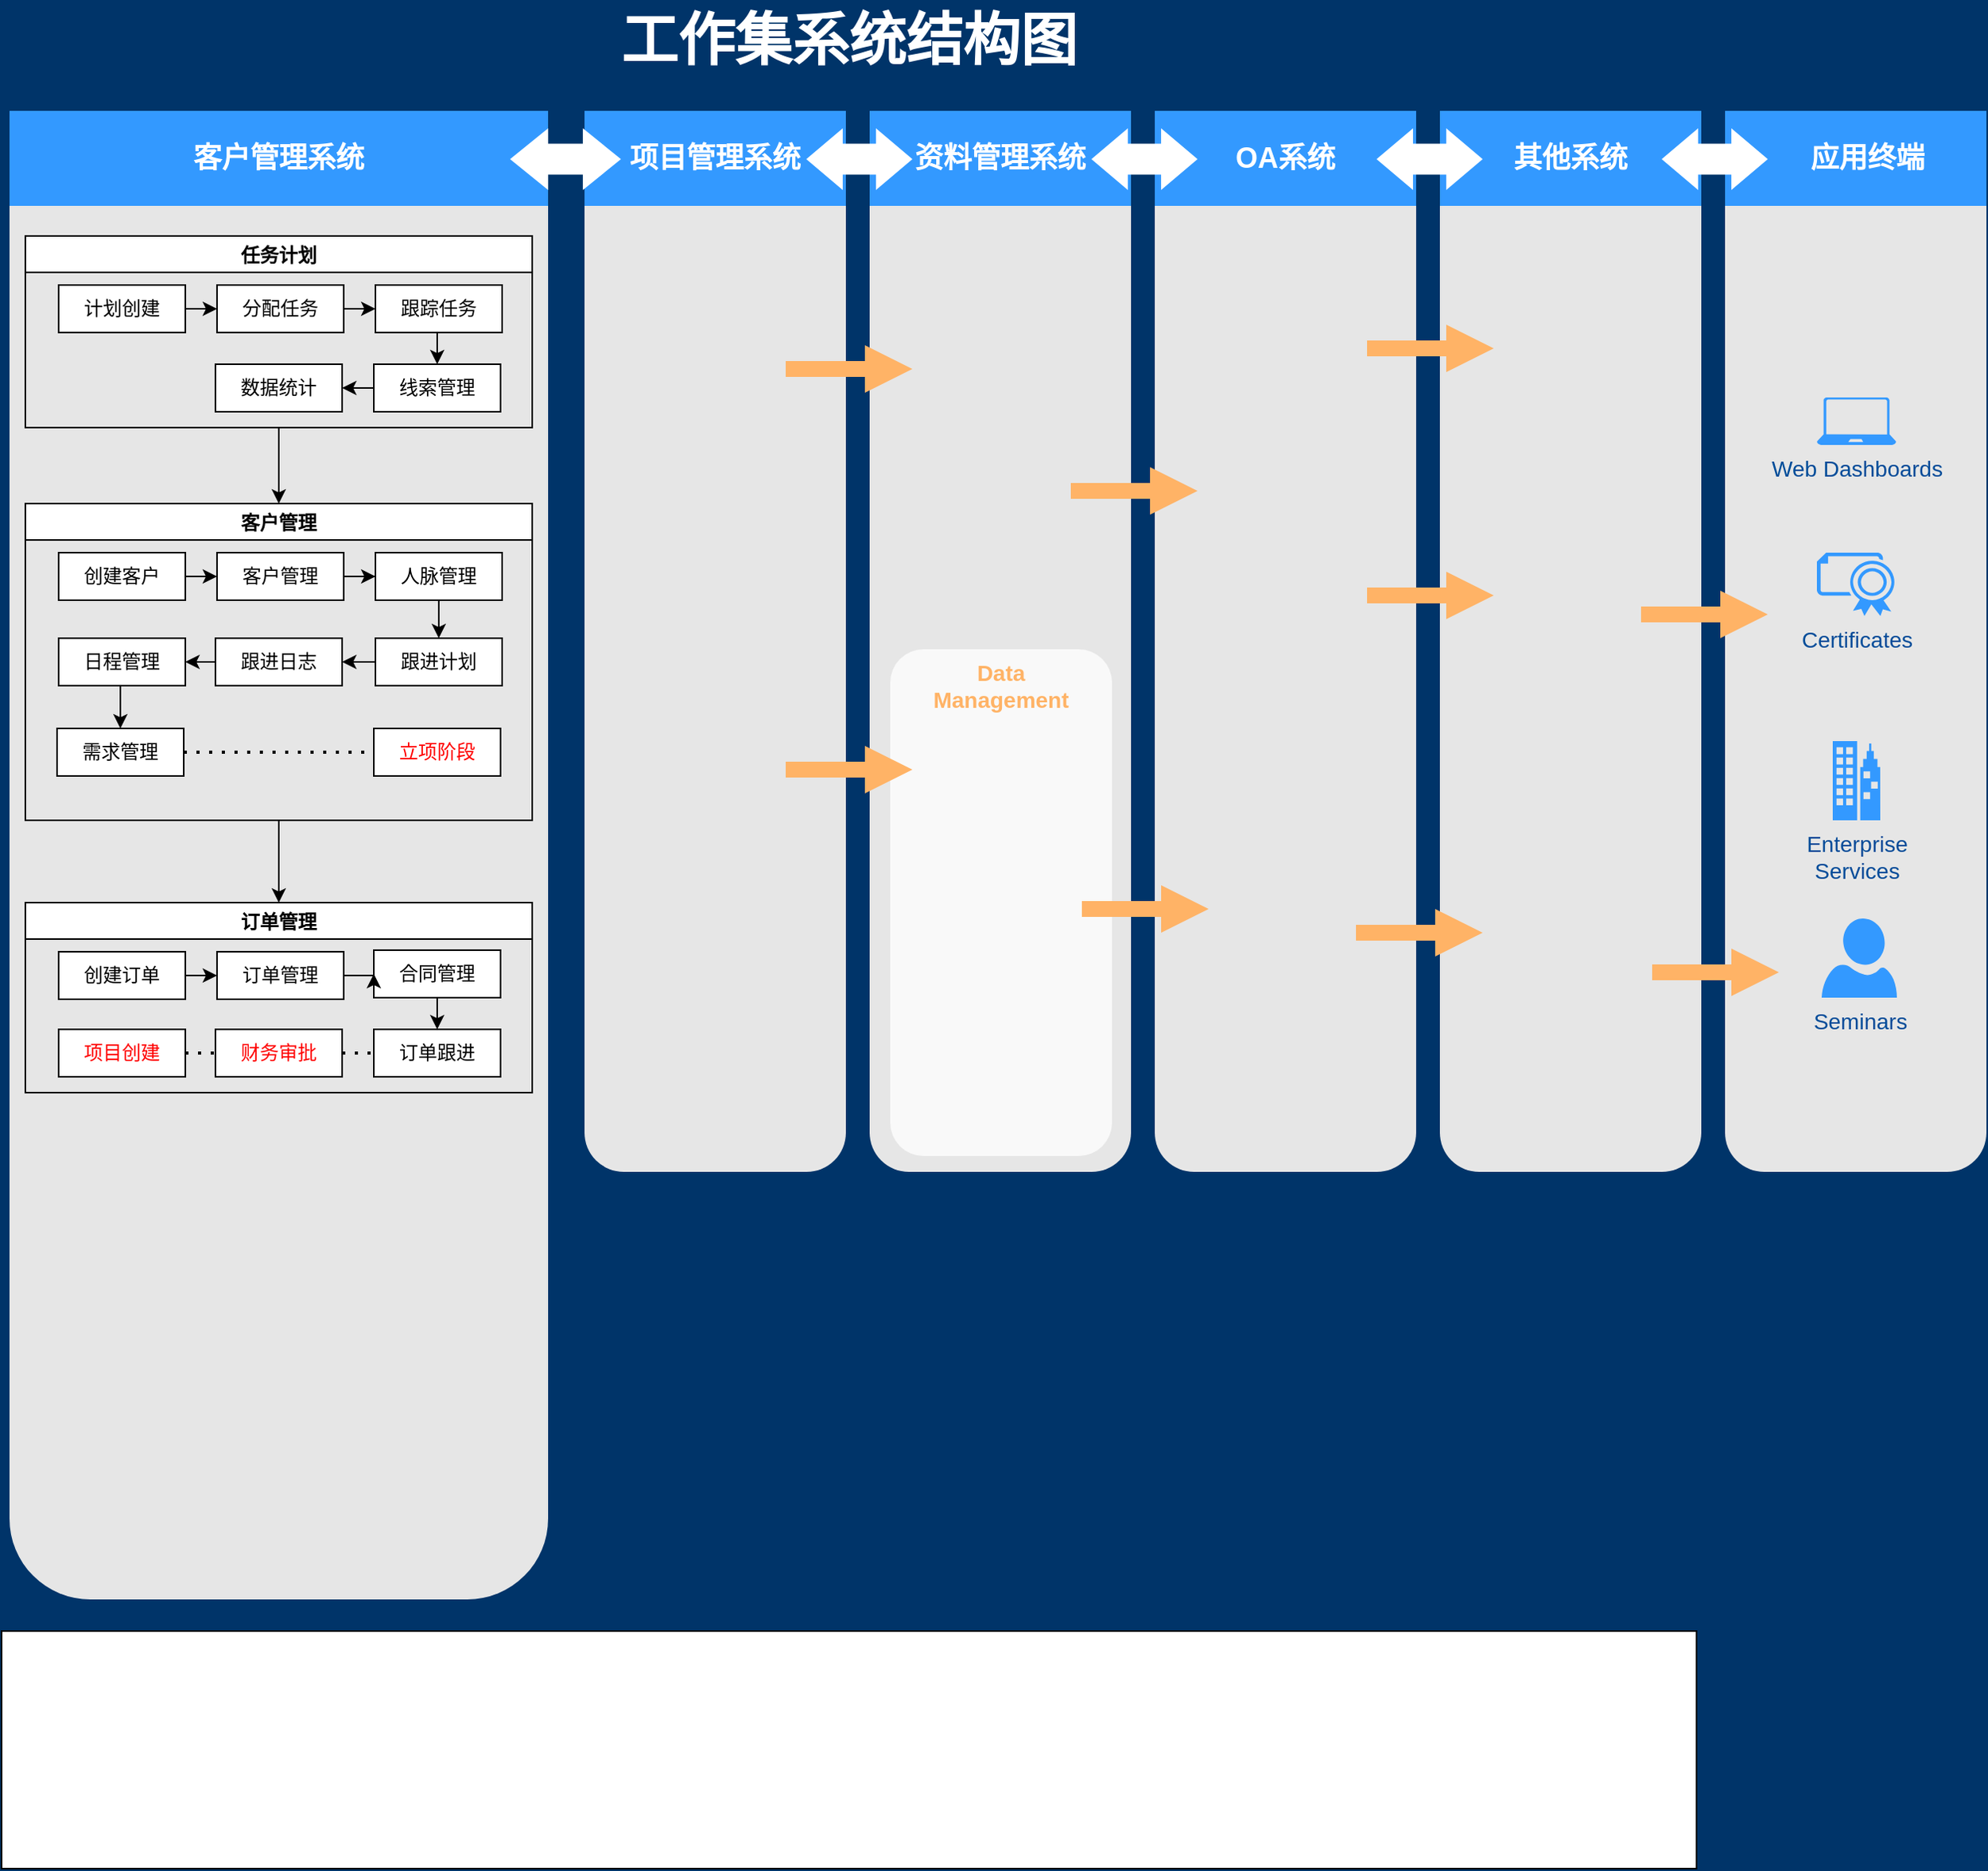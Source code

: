<mxfile version="15.6.3" type="github">
  <diagram id="6a731a19-8d31-9384-78a2-239565b7b9f0" name="Page-1">
    <mxGraphModel dx="1422" dy="754" grid="1" gridSize="10" guides="1" tooltips="1" connect="1" arrows="1" fold="1" page="1" pageScale="1" pageWidth="1169" pageHeight="827" background="#003469" math="0" shadow="0">
      <root>
        <mxCell id="0" />
        <mxCell id="1" parent="0" />
        <mxCell id="2019" value="" style="rounded=1;whiteSpace=wrap;html=1;dashed=1;strokeColor=none;strokeWidth=2;fillColor=#E6E6E6;fontFamily=Verdana;fontSize=12;fontColor=#00BEF2" parent="1" vertex="1">
          <mxGeometry x="40" y="120" width="340" height="940" as="geometry" />
        </mxCell>
        <mxCell id="2020" value="" style="rounded=1;whiteSpace=wrap;html=1;dashed=1;strokeColor=none;strokeWidth=2;fillColor=#E6E6E6;fontFamily=Verdana;fontSize=12;fontColor=#00BEF2" parent="1" vertex="1">
          <mxGeometry x="403" y="120" width="165" height="670" as="geometry" />
        </mxCell>
        <mxCell id="2021" value="" style="rounded=1;whiteSpace=wrap;html=1;dashed=1;strokeColor=none;strokeWidth=2;fillColor=#E6E6E6;fontFamily=Verdana;fontSize=12;fontColor=#00BEF2" parent="1" vertex="1">
          <mxGeometry x="583" y="120" width="165" height="670" as="geometry" />
        </mxCell>
        <mxCell id="2022" value="" style="rounded=1;whiteSpace=wrap;html=1;dashed=1;strokeColor=none;strokeWidth=2;fillColor=#E6E6E6;fontFamily=Verdana;fontSize=12;fontColor=#00BEF2" parent="1" vertex="1">
          <mxGeometry x="763" y="120" width="165" height="670" as="geometry" />
        </mxCell>
        <mxCell id="2023" value="" style="rounded=1;whiteSpace=wrap;html=1;dashed=1;strokeColor=none;strokeWidth=2;fillColor=#E6E6E6;fontFamily=Verdana;fontSize=12;fontColor=#00BEF2" parent="1" vertex="1">
          <mxGeometry x="943" y="120" width="165" height="670" as="geometry" />
        </mxCell>
        <mxCell id="2024" value="" style="rounded=1;whiteSpace=wrap;html=1;dashed=1;strokeColor=none;strokeWidth=2;fillColor=#E6E6E6;fontFamily=Verdana;fontSize=12;fontColor=#00BEF2" parent="1" vertex="1">
          <mxGeometry x="1123" y="120" width="165" height="670" as="geometry" />
        </mxCell>
        <mxCell id="2025" value="客户管理系统" style="whiteSpace=wrap;html=1;dashed=1;strokeColor=none;strokeWidth=2;fillColor=#3399FF;fontFamily=Helvetica;fontSize=18;fontColor=#FFFFFF;fontStyle=1" parent="1" vertex="1">
          <mxGeometry x="40" y="120" width="340" height="60" as="geometry" />
        </mxCell>
        <mxCell id="2026" value="项目管理系统" style="whiteSpace=wrap;html=1;dashed=1;strokeColor=none;strokeWidth=2;fillColor=#3399FF;fontFamily=Helvetica;fontSize=18;fontColor=#FFFFFF;fontStyle=1" parent="1" vertex="1">
          <mxGeometry x="403" y="120" width="165" height="60" as="geometry" />
        </mxCell>
        <mxCell id="2027" value="资料管理系统" style="whiteSpace=wrap;html=1;dashed=1;strokeColor=none;strokeWidth=2;fillColor=#3399FF;fontFamily=Helvetica;fontSize=18;fontColor=#FFFFFF;fontStyle=1" parent="1" vertex="1">
          <mxGeometry x="583" y="120" width="165" height="60" as="geometry" />
        </mxCell>
        <mxCell id="2028" value="OA系统" style="whiteSpace=wrap;html=1;dashed=1;strokeColor=none;strokeWidth=2;fillColor=#3399FF;fontFamily=Helvetica;fontSize=18;fontColor=#FFFFFF;fontStyle=1" parent="1" vertex="1">
          <mxGeometry x="763" y="120" width="165" height="60" as="geometry" />
        </mxCell>
        <mxCell id="2029" value="其他系统" style="whiteSpace=wrap;html=1;dashed=1;strokeColor=none;strokeWidth=2;fillColor=#3399FF;fontFamily=Helvetica;fontSize=18;fontColor=#FFFFFF;fontStyle=1" parent="1" vertex="1">
          <mxGeometry x="943" y="120" width="165" height="60" as="geometry" />
        </mxCell>
        <mxCell id="2030" value="&amp;nbsp; &amp;nbsp;应用终端" style="whiteSpace=wrap;html=1;dashed=1;strokeColor=none;strokeWidth=2;fillColor=#3399FF;fontFamily=Helvetica;fontSize=18;fontColor=#FFFFFF;fontStyle=1" parent="1" vertex="1">
          <mxGeometry x="1123" y="120" width="165" height="60" as="geometry" />
        </mxCell>
        <mxCell id="2031" value="" style="shape=mxgraph.arrows.two_way_arrow_horizontal;html=1;verticalLabelPosition=bottom;verticalAlign=top;strokeWidth=2;strokeColor=none;dashed=1;fillColor=#FFFFFF;fontFamily=Verdana;fontSize=12;fontColor=#00BEF2" parent="1" vertex="1">
          <mxGeometry x="356" y="131" width="70" height="39" as="geometry" />
        </mxCell>
        <mxCell id="2032" value="" style="shape=mxgraph.arrows.two_way_arrow_horizontal;html=1;verticalLabelPosition=bottom;verticalAlign=top;strokeWidth=2;strokeColor=none;dashed=1;fillColor=#FFFFFF;fontFamily=Verdana;fontSize=12;fontColor=#00BEF2" parent="1" vertex="1">
          <mxGeometry x="543" y="131" width="67" height="39" as="geometry" />
        </mxCell>
        <mxCell id="2033" value="" style="shape=mxgraph.arrows.two_way_arrow_horizontal;html=1;verticalLabelPosition=bottom;verticalAlign=top;strokeWidth=2;strokeColor=none;dashed=1;fillColor=#FFFFFF;fontFamily=Verdana;fontSize=12;fontColor=#00BEF2" parent="1" vertex="1">
          <mxGeometry x="723" y="131" width="67" height="39" as="geometry" />
        </mxCell>
        <mxCell id="2034" value="" style="shape=mxgraph.arrows.two_way_arrow_horizontal;html=1;verticalLabelPosition=bottom;verticalAlign=top;strokeWidth=2;strokeColor=none;dashed=1;fillColor=#FFFFFF;fontFamily=Verdana;fontSize=12;fontColor=#00BEF2" parent="1" vertex="1">
          <mxGeometry x="903" y="131" width="67" height="39" as="geometry" />
        </mxCell>
        <mxCell id="2035" value="" style="shape=mxgraph.arrows.two_way_arrow_horizontal;html=1;verticalLabelPosition=bottom;verticalAlign=top;strokeWidth=2;strokeColor=none;dashed=1;fillColor=#FFFFFF;fontFamily=Verdana;fontSize=12;fontColor=#00BEF2" parent="1" vertex="1">
          <mxGeometry x="1083" y="131" width="67" height="39" as="geometry" />
        </mxCell>
        <mxCell id="2047" value="工作集系统结构图" style="text;html=1;strokeColor=none;fillColor=none;align=center;verticalAlign=middle;whiteSpace=wrap;overflow=hidden;dashed=1;fontSize=36;fontColor=#FFFFFF;fontFamily=Helvetica;fontStyle=1" parent="1" vertex="1">
          <mxGeometry x="40" y="50" width="1060" height="50" as="geometry" />
        </mxCell>
        <mxCell id="2049" value="Data&lt;div&gt;Management&lt;/div&gt;" style="rounded=1;whiteSpace=wrap;html=1;dashed=1;strokeColor=none;strokeWidth=2;fillColor=#FFFFFF;fontFamily=Helvetica;fontSize=14;fontColor=#FFB366;opacity=75;verticalAlign=top;fontStyle=1" parent="1" vertex="1">
          <mxGeometry x="596" y="460" width="140" height="320" as="geometry" />
        </mxCell>
        <mxCell id="2071" value="Web Dashboards" style="verticalLabelPosition=bottom;html=1;verticalAlign=top;strokeColor=none;fillColor=#3399FF;shape=mxgraph.azure.laptop;dashed=1;fontFamily=Helvetica;fontSize=14;fontColor=#004C99" parent="1" vertex="1">
          <mxGeometry x="1181" y="301" width="50" height="30" as="geometry" />
        </mxCell>
        <mxCell id="2072" value="Certificates" style="verticalLabelPosition=bottom;html=1;verticalAlign=top;strokeColor=none;fillColor=#3399FF;shape=mxgraph.azure.certificate;dashed=1;fontFamily=Helvetica;fontSize=14;fontColor=#004C99" parent="1" vertex="1">
          <mxGeometry x="1181" y="399" width="50" height="40" as="geometry" />
        </mxCell>
        <mxCell id="2073" value="Enterprise&lt;div&gt;Services&lt;/div&gt;" style="verticalLabelPosition=bottom;html=1;verticalAlign=top;strokeColor=none;fillColor=#3399FF;shape=mxgraph.azure.enterprise;dashed=1;fontFamily=Helvetica;fontSize=14;fontColor=#004C99" parent="1" vertex="1">
          <mxGeometry x="1191" y="518" width="30" height="50" as="geometry" />
        </mxCell>
        <mxCell id="2074" value="Seminars" style="verticalLabelPosition=bottom;html=1;verticalAlign=top;strokeColor=none;fillColor=#3399FF;shape=mxgraph.azure.user;dashed=1;fontFamily=Helvetica;fontSize=14;fontColor=#004C99" parent="1" vertex="1">
          <mxGeometry x="1184" y="630" width="47.5" height="50" as="geometry" />
        </mxCell>
        <mxCell id="2076" value="" style="arrow;html=1;endArrow=block;endFill=1;strokeColor=none;strokeWidth=4;fontFamily=Helvetica;fontSize=36;fontColor=#FFB366;fillColor=#FFB366;opacity=100" parent="1" edge="1">
          <mxGeometry width="100" height="100" relative="1" as="geometry">
            <mxPoint x="530" y="283" as="sourcePoint" />
            <mxPoint x="610" y="283" as="targetPoint" />
          </mxGeometry>
        </mxCell>
        <mxCell id="2077" value="" style="arrow;html=1;endArrow=block;endFill=1;strokeColor=none;strokeWidth=4;fontFamily=Helvetica;fontSize=36;fontColor=#FFB366;fillColor=#FFB366;" parent="1" edge="1">
          <mxGeometry width="100" height="100" relative="1" as="geometry">
            <mxPoint x="710" y="360" as="sourcePoint" />
            <mxPoint x="790" y="360" as="targetPoint" />
          </mxGeometry>
        </mxCell>
        <mxCell id="2078" value="" style="arrow;html=1;endArrow=block;endFill=1;strokeColor=none;strokeWidth=4;fontFamily=Helvetica;fontSize=36;fontColor=#FFB366;fillColor=#FFB366;" parent="1" edge="1">
          <mxGeometry width="100" height="100" relative="1" as="geometry">
            <mxPoint x="897" y="426" as="sourcePoint" />
            <mxPoint x="977" y="426" as="targetPoint" />
          </mxGeometry>
        </mxCell>
        <mxCell id="2079" value="" style="arrow;html=1;endArrow=block;endFill=1;strokeColor=none;strokeWidth=4;fontFamily=Helvetica;fontSize=36;fontColor=#FFB366;fillColor=#FFB366;" parent="1" edge="1">
          <mxGeometry width="100" height="100" relative="1" as="geometry">
            <mxPoint x="897" y="270" as="sourcePoint" />
            <mxPoint x="977" y="270" as="targetPoint" />
          </mxGeometry>
        </mxCell>
        <mxCell id="2080" value="" style="arrow;html=1;endArrow=block;endFill=1;strokeColor=none;strokeWidth=4;fontFamily=Helvetica;fontSize=36;fontColor=#FFB366;fillColor=#FFB366;" parent="1" edge="1">
          <mxGeometry width="100" height="100" relative="1" as="geometry">
            <mxPoint x="1070" y="438" as="sourcePoint" />
            <mxPoint x="1150" y="438" as="targetPoint" />
          </mxGeometry>
        </mxCell>
        <mxCell id="2081" value="" style="arrow;html=1;endArrow=block;endFill=1;strokeColor=none;strokeWidth=4;fontFamily=Helvetica;fontSize=36;fontColor=#FFB366;fillColor=#FFB366;" parent="1" edge="1">
          <mxGeometry width="100" height="100" relative="1" as="geometry">
            <mxPoint x="1077" y="664" as="sourcePoint" />
            <mxPoint x="1157" y="664" as="targetPoint" />
          </mxGeometry>
        </mxCell>
        <mxCell id="2082" value="" style="arrow;html=1;endArrow=block;endFill=1;strokeColor=none;strokeWidth=4;fontFamily=Helvetica;fontSize=36;fontColor=#FFB366;fillColor=#FFB366;" parent="1" edge="1">
          <mxGeometry width="100" height="100" relative="1" as="geometry">
            <mxPoint x="890" y="639" as="sourcePoint" />
            <mxPoint x="970" y="639" as="targetPoint" />
          </mxGeometry>
        </mxCell>
        <mxCell id="2083" value="" style="arrow;html=1;endArrow=block;endFill=1;strokeColor=none;strokeWidth=4;fontFamily=Helvetica;fontSize=36;fontColor=#FFB366;fillColor=#FFB366;" parent="1" edge="1">
          <mxGeometry width="100" height="100" relative="1" as="geometry">
            <mxPoint x="717" y="624" as="sourcePoint" />
            <mxPoint x="797" y="624" as="targetPoint" />
          </mxGeometry>
        </mxCell>
        <mxCell id="2084" value="" style="arrow;html=1;endArrow=block;endFill=1;strokeColor=none;strokeWidth=4;fontFamily=Helvetica;fontSize=36;fontColor=#FFB366;fillColor=#FFB366;" parent="1" edge="1">
          <mxGeometry width="100" height="100" relative="1" as="geometry">
            <mxPoint x="530" y="536" as="sourcePoint" />
            <mxPoint x="610" y="536" as="targetPoint" />
          </mxGeometry>
        </mxCell>
        <mxCell id="kMWCNht83CSTPItwxAai-2085" value="" style="rounded=0;whiteSpace=wrap;html=1;" vertex="1" parent="1">
          <mxGeometry x="35" y="1080" width="1070" height="150" as="geometry" />
        </mxCell>
        <mxCell id="kMWCNht83CSTPItwxAai-2135" style="edgeStyle=orthogonalEdgeStyle;rounded=0;orthogonalLoop=1;jettySize=auto;html=1;exitX=0.5;exitY=1;exitDx=0;exitDy=0;entryX=0.5;entryY=0;entryDx=0;entryDy=0;" edge="1" parent="1" source="kMWCNht83CSTPItwxAai-2124" target="kMWCNht83CSTPItwxAai-2131">
          <mxGeometry relative="1" as="geometry" />
        </mxCell>
        <mxCell id="kMWCNht83CSTPItwxAai-2124" value="任务计划" style="swimlane;" vertex="1" parent="1">
          <mxGeometry x="50" y="199" width="320" height="121" as="geometry" />
        </mxCell>
        <mxCell id="kMWCNht83CSTPItwxAai-2126" value="分配任务" style="rounded=0;whiteSpace=wrap;html=1;" vertex="1" parent="kMWCNht83CSTPItwxAai-2124">
          <mxGeometry x="121" y="31" width="80" height="30" as="geometry" />
        </mxCell>
        <mxCell id="kMWCNht83CSTPItwxAai-2128" style="edgeStyle=orthogonalEdgeStyle;rounded=0;orthogonalLoop=1;jettySize=auto;html=1;exitX=1;exitY=0.5;exitDx=0;exitDy=0;entryX=0;entryY=0.5;entryDx=0;entryDy=0;" edge="1" parent="kMWCNht83CSTPItwxAai-2124" source="kMWCNht83CSTPItwxAai-2125" target="kMWCNht83CSTPItwxAai-2126">
          <mxGeometry relative="1" as="geometry" />
        </mxCell>
        <mxCell id="kMWCNht83CSTPItwxAai-2125" value="计划创建" style="rounded=0;whiteSpace=wrap;html=1;" vertex="1" parent="kMWCNht83CSTPItwxAai-2124">
          <mxGeometry x="21" y="31" width="80" height="30" as="geometry" />
        </mxCell>
        <mxCell id="kMWCNht83CSTPItwxAai-2136" value="线索管理" style="rounded=0;whiteSpace=wrap;html=1;" vertex="1" parent="kMWCNht83CSTPItwxAai-2124">
          <mxGeometry x="220" y="81" width="80" height="30" as="geometry" />
        </mxCell>
        <mxCell id="kMWCNht83CSTPItwxAai-2137" style="edgeStyle=orthogonalEdgeStyle;rounded=0;orthogonalLoop=1;jettySize=auto;html=1;exitX=0.5;exitY=1;exitDx=0;exitDy=0;entryX=0.5;entryY=0;entryDx=0;entryDy=0;" edge="1" parent="1" source="kMWCNht83CSTPItwxAai-2127" target="kMWCNht83CSTPItwxAai-2136">
          <mxGeometry relative="1" as="geometry" />
        </mxCell>
        <mxCell id="kMWCNht83CSTPItwxAai-2127" value="跟踪任务" style="rounded=0;whiteSpace=wrap;html=1;" vertex="1" parent="1">
          <mxGeometry x="271" y="230" width="80" height="30" as="geometry" />
        </mxCell>
        <mxCell id="kMWCNht83CSTPItwxAai-2129" style="edgeStyle=orthogonalEdgeStyle;rounded=0;orthogonalLoop=1;jettySize=auto;html=1;exitX=1;exitY=0.5;exitDx=0;exitDy=0;entryX=0;entryY=0.5;entryDx=0;entryDy=0;" edge="1" parent="1" source="kMWCNht83CSTPItwxAai-2126" target="kMWCNht83CSTPItwxAai-2127">
          <mxGeometry relative="1" as="geometry" />
        </mxCell>
        <mxCell id="kMWCNht83CSTPItwxAai-2165" value="" style="edgeStyle=orthogonalEdgeStyle;rounded=0;orthogonalLoop=1;jettySize=auto;html=1;fontColor=#FF0000;" edge="1" parent="1" source="kMWCNht83CSTPItwxAai-2131" target="kMWCNht83CSTPItwxAai-2159">
          <mxGeometry relative="1" as="geometry" />
        </mxCell>
        <mxCell id="kMWCNht83CSTPItwxAai-2131" value="客户管理" style="swimlane;" vertex="1" parent="1">
          <mxGeometry x="50" y="368" width="320" height="200" as="geometry" />
        </mxCell>
        <mxCell id="kMWCNht83CSTPItwxAai-2132" value="客户管理" style="rounded=0;whiteSpace=wrap;html=1;" vertex="1" parent="kMWCNht83CSTPItwxAai-2131">
          <mxGeometry x="121" y="31" width="80" height="30" as="geometry" />
        </mxCell>
        <mxCell id="kMWCNht83CSTPItwxAai-2133" style="edgeStyle=orthogonalEdgeStyle;rounded=0;orthogonalLoop=1;jettySize=auto;html=1;exitX=1;exitY=0.5;exitDx=0;exitDy=0;entryX=0;entryY=0.5;entryDx=0;entryDy=0;" edge="1" parent="kMWCNht83CSTPItwxAai-2131" source="kMWCNht83CSTPItwxAai-2134" target="kMWCNht83CSTPItwxAai-2132">
          <mxGeometry relative="1" as="geometry" />
        </mxCell>
        <mxCell id="kMWCNht83CSTPItwxAai-2134" value="创建客户" style="rounded=0;whiteSpace=wrap;html=1;" vertex="1" parent="kMWCNht83CSTPItwxAai-2131">
          <mxGeometry x="21" y="31" width="80" height="30" as="geometry" />
        </mxCell>
        <mxCell id="kMWCNht83CSTPItwxAai-2145" value="日程管理" style="rounded=0;whiteSpace=wrap;html=1;" vertex="1" parent="kMWCNht83CSTPItwxAai-2131">
          <mxGeometry x="21" y="85" width="80" height="30" as="geometry" />
        </mxCell>
        <mxCell id="kMWCNht83CSTPItwxAai-2151" value="&lt;font color=&quot;#ff0000&quot;&gt;立项阶段&lt;/font&gt;" style="rounded=0;whiteSpace=wrap;html=1;" vertex="1" parent="kMWCNht83CSTPItwxAai-2131">
          <mxGeometry x="220" y="142" width="80" height="30" as="geometry" />
        </mxCell>
        <mxCell id="kMWCNht83CSTPItwxAai-2138" value="数据统计" style="rounded=0;whiteSpace=wrap;html=1;" vertex="1" parent="1">
          <mxGeometry x="170" y="280" width="80" height="30" as="geometry" />
        </mxCell>
        <mxCell id="kMWCNht83CSTPItwxAai-2140" style="edgeStyle=orthogonalEdgeStyle;rounded=0;orthogonalLoop=1;jettySize=auto;html=1;exitX=0;exitY=0.5;exitDx=0;exitDy=0;entryX=1;entryY=0.5;entryDx=0;entryDy=0;" edge="1" parent="1" source="kMWCNht83CSTPItwxAai-2136" target="kMWCNht83CSTPItwxAai-2138">
          <mxGeometry relative="1" as="geometry" />
        </mxCell>
        <mxCell id="kMWCNht83CSTPItwxAai-2146" style="edgeStyle=orthogonalEdgeStyle;rounded=0;orthogonalLoop=1;jettySize=auto;html=1;exitX=0.5;exitY=1;exitDx=0;exitDy=0;" edge="1" parent="1" source="kMWCNht83CSTPItwxAai-2141" target="kMWCNht83CSTPItwxAai-2143">
          <mxGeometry relative="1" as="geometry" />
        </mxCell>
        <mxCell id="kMWCNht83CSTPItwxAai-2141" value="人脉管理" style="rounded=0;whiteSpace=wrap;html=1;" vertex="1" parent="1">
          <mxGeometry x="271" y="399" width="80" height="30" as="geometry" />
        </mxCell>
        <mxCell id="kMWCNht83CSTPItwxAai-2142" style="edgeStyle=orthogonalEdgeStyle;rounded=0;orthogonalLoop=1;jettySize=auto;html=1;exitX=1;exitY=0.5;exitDx=0;exitDy=0;" edge="1" parent="1" source="kMWCNht83CSTPItwxAai-2132" target="kMWCNht83CSTPItwxAai-2141">
          <mxGeometry relative="1" as="geometry" />
        </mxCell>
        <mxCell id="kMWCNht83CSTPItwxAai-2147" style="edgeStyle=orthogonalEdgeStyle;rounded=0;orthogonalLoop=1;jettySize=auto;html=1;exitX=0;exitY=0.5;exitDx=0;exitDy=0;entryX=1;entryY=0.5;entryDx=0;entryDy=0;" edge="1" parent="1" source="kMWCNht83CSTPItwxAai-2143" target="kMWCNht83CSTPItwxAai-2144">
          <mxGeometry relative="1" as="geometry" />
        </mxCell>
        <mxCell id="kMWCNht83CSTPItwxAai-2143" value="跟进计划" style="rounded=0;whiteSpace=wrap;html=1;" vertex="1" parent="1">
          <mxGeometry x="271" y="453" width="80" height="30" as="geometry" />
        </mxCell>
        <mxCell id="kMWCNht83CSTPItwxAai-2148" style="edgeStyle=orthogonalEdgeStyle;rounded=0;orthogonalLoop=1;jettySize=auto;html=1;exitX=0;exitY=0.5;exitDx=0;exitDy=0;entryX=1;entryY=0.5;entryDx=0;entryDy=0;" edge="1" parent="1" source="kMWCNht83CSTPItwxAai-2144" target="kMWCNht83CSTPItwxAai-2145">
          <mxGeometry relative="1" as="geometry" />
        </mxCell>
        <mxCell id="kMWCNht83CSTPItwxAai-2144" value="跟进日志" style="rounded=0;whiteSpace=wrap;html=1;" vertex="1" parent="1">
          <mxGeometry x="170" y="453" width="80" height="30" as="geometry" />
        </mxCell>
        <mxCell id="kMWCNht83CSTPItwxAai-2149" value="需求管理" style="rounded=0;whiteSpace=wrap;html=1;" vertex="1" parent="1">
          <mxGeometry x="70" y="510" width="80" height="30" as="geometry" />
        </mxCell>
        <mxCell id="kMWCNht83CSTPItwxAai-2150" style="edgeStyle=orthogonalEdgeStyle;rounded=0;orthogonalLoop=1;jettySize=auto;html=1;exitX=0.5;exitY=1;exitDx=0;exitDy=0;entryX=0.5;entryY=0;entryDx=0;entryDy=0;" edge="1" parent="1" source="kMWCNht83CSTPItwxAai-2145" target="kMWCNht83CSTPItwxAai-2149">
          <mxGeometry relative="1" as="geometry" />
        </mxCell>
        <mxCell id="kMWCNht83CSTPItwxAai-2152" value="" style="endArrow=none;dashed=1;html=1;dashPattern=1 3;strokeWidth=2;rounded=0;exitX=1;exitY=0.5;exitDx=0;exitDy=0;entryX=0;entryY=0.5;entryDx=0;entryDy=0;" edge="1" parent="1" source="kMWCNht83CSTPItwxAai-2149" target="kMWCNht83CSTPItwxAai-2151">
          <mxGeometry width="50" height="50" relative="1" as="geometry">
            <mxPoint x="170" y="550" as="sourcePoint" />
            <mxPoint x="220" y="500" as="targetPoint" />
          </mxGeometry>
        </mxCell>
        <mxCell id="kMWCNht83CSTPItwxAai-2159" value="订单管理" style="swimlane;" vertex="1" parent="1">
          <mxGeometry x="50" y="620" width="320" height="120" as="geometry" />
        </mxCell>
        <mxCell id="kMWCNht83CSTPItwxAai-2160" value="订单管理" style="rounded=0;whiteSpace=wrap;html=1;" vertex="1" parent="kMWCNht83CSTPItwxAai-2159">
          <mxGeometry x="121" y="31" width="80" height="30" as="geometry" />
        </mxCell>
        <mxCell id="kMWCNht83CSTPItwxAai-2161" style="edgeStyle=orthogonalEdgeStyle;rounded=0;orthogonalLoop=1;jettySize=auto;html=1;exitX=1;exitY=0.5;exitDx=0;exitDy=0;entryX=0;entryY=0.5;entryDx=0;entryDy=0;" edge="1" parent="kMWCNht83CSTPItwxAai-2159" source="kMWCNht83CSTPItwxAai-2162" target="kMWCNht83CSTPItwxAai-2160">
          <mxGeometry relative="1" as="geometry" />
        </mxCell>
        <mxCell id="kMWCNht83CSTPItwxAai-2162" value="创建订单" style="rounded=0;whiteSpace=wrap;html=1;" vertex="1" parent="kMWCNht83CSTPItwxAai-2159">
          <mxGeometry x="21" y="31" width="80" height="30" as="geometry" />
        </mxCell>
        <mxCell id="kMWCNht83CSTPItwxAai-2163" value="订单跟进" style="rounded=0;whiteSpace=wrap;html=1;" vertex="1" parent="kMWCNht83CSTPItwxAai-2159">
          <mxGeometry x="220" y="80" width="80" height="30" as="geometry" />
        </mxCell>
        <mxCell id="kMWCNht83CSTPItwxAai-2164" value="&lt;font color=&quot;#ff0000&quot;&gt;财务审批&lt;/font&gt;" style="rounded=0;whiteSpace=wrap;html=1;" vertex="1" parent="kMWCNht83CSTPItwxAai-2159">
          <mxGeometry x="120" y="80" width="80" height="30" as="geometry" />
        </mxCell>
        <mxCell id="kMWCNht83CSTPItwxAai-2170" value="" style="endArrow=none;dashed=1;html=1;dashPattern=1 3;strokeWidth=2;rounded=0;exitX=1;exitY=0.5;exitDx=0;exitDy=0;entryX=0;entryY=0.5;entryDx=0;entryDy=0;" edge="1" parent="kMWCNht83CSTPItwxAai-2159" source="kMWCNht83CSTPItwxAai-2164" target="kMWCNht83CSTPItwxAai-2163">
          <mxGeometry width="50" height="50" relative="1" as="geometry">
            <mxPoint x="120" y="150" as="sourcePoint" />
            <mxPoint x="240" y="150" as="targetPoint" />
          </mxGeometry>
        </mxCell>
        <mxCell id="kMWCNht83CSTPItwxAai-2171" value="&lt;font color=&quot;#ff0000&quot;&gt;项目创建&lt;/font&gt;" style="rounded=0;whiteSpace=wrap;html=1;" vertex="1" parent="kMWCNht83CSTPItwxAai-2159">
          <mxGeometry x="21" y="80" width="80" height="30" as="geometry" />
        </mxCell>
        <mxCell id="kMWCNht83CSTPItwxAai-2169" style="edgeStyle=orthogonalEdgeStyle;rounded=0;orthogonalLoop=1;jettySize=auto;html=1;exitX=0.5;exitY=1;exitDx=0;exitDy=0;entryX=0.5;entryY=0;entryDx=0;entryDy=0;fontColor=#FF0000;" edge="1" parent="1" source="kMWCNht83CSTPItwxAai-2166" target="kMWCNht83CSTPItwxAai-2163">
          <mxGeometry relative="1" as="geometry" />
        </mxCell>
        <mxCell id="kMWCNht83CSTPItwxAai-2166" value="合同管理" style="rounded=0;whiteSpace=wrap;html=1;" vertex="1" parent="1">
          <mxGeometry x="270" y="650" width="80" height="30" as="geometry" />
        </mxCell>
        <mxCell id="kMWCNht83CSTPItwxAai-2168" style="edgeStyle=orthogonalEdgeStyle;rounded=0;orthogonalLoop=1;jettySize=auto;html=1;exitX=1;exitY=0.5;exitDx=0;exitDy=0;entryX=0;entryY=0.5;entryDx=0;entryDy=0;fontColor=#FF0000;" edge="1" parent="1" source="kMWCNht83CSTPItwxAai-2160" target="kMWCNht83CSTPItwxAai-2166">
          <mxGeometry relative="1" as="geometry" />
        </mxCell>
        <mxCell id="kMWCNht83CSTPItwxAai-2173" value="" style="endArrow=none;dashed=1;html=1;dashPattern=1 3;strokeWidth=2;rounded=0;exitX=1;exitY=0.5;exitDx=0;exitDy=0;" edge="1" parent="1" source="kMWCNht83CSTPItwxAai-2171">
          <mxGeometry width="50" height="50" relative="1" as="geometry">
            <mxPoint x="260" y="725" as="sourcePoint" />
            <mxPoint x="170" y="715" as="targetPoint" />
          </mxGeometry>
        </mxCell>
      </root>
    </mxGraphModel>
  </diagram>
</mxfile>
